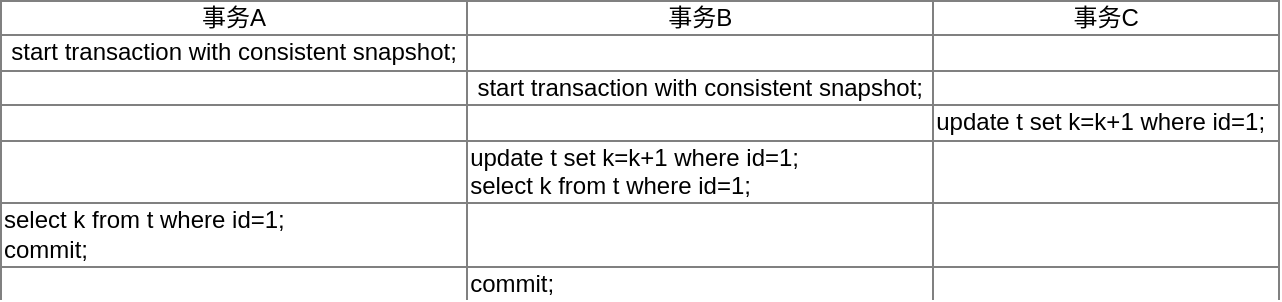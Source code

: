 <mxfile version="12.1.7" type="github" pages="1">
  <diagram id="rGmDkPTuTz0P_3TzJJ4o" name="一致性读和当前读">
    <mxGraphModel dx="772" dy="509" grid="1" gridSize="10" guides="1" tooltips="1" connect="1" arrows="1" fold="1" page="1" pageScale="1" pageWidth="827" pageHeight="1169" math="0" shadow="0">
      <root>
        <mxCell id="0"/>
        <mxCell id="1" parent="0"/>
        <mxCell id="xL55-UT9bH0eYafqDX80-1" value="&lt;table border=&quot;1&quot; width=&quot;100%&quot; style=&quot;width: 100% ; height: 100% ; border-collapse: collapse&quot;&gt;&lt;tbody&gt;&lt;tr&gt;&lt;td align=&quot;center&quot;&gt;事务A&lt;/td&gt;&lt;td align=&quot;center&quot;&gt;事务B&lt;/td&gt;&lt;td align=&quot;center&quot;&gt;事务C&lt;/td&gt;&lt;/tr&gt;&lt;tr&gt;&lt;td align=&quot;center&quot;&gt;start transaction with consistent snapshot;&lt;/td&gt;&lt;td align=&quot;center&quot;&gt;&lt;br&gt;&lt;/td&gt;&lt;td align=&quot;center&quot;&gt;&lt;/td&gt;&lt;/tr&gt;&lt;tr&gt;&lt;td align=&quot;center&quot;&gt;&lt;/td&gt;&lt;td align=&quot;center&quot;&gt;start transaction with consistent snapshot;&lt;/td&gt;&lt;td align=&quot;center&quot;&gt;&lt;/td&gt;&lt;/tr&gt;&lt;tr&gt;&lt;td&gt;&lt;br&gt;&lt;/td&gt;&lt;td&gt;&lt;br&gt;&lt;/td&gt;&lt;td&gt;update t set k=k+1 where id=1;&lt;/td&gt;&lt;/tr&gt;&lt;tr&gt;&lt;td&gt;&lt;br&gt;&lt;/td&gt;&lt;td&gt;update t set k=k+1 where id=1;&lt;br&gt;select k from t where id=1;&lt;/td&gt;&lt;td&gt;&lt;br&gt;&lt;/td&gt;&lt;/tr&gt;&lt;tr&gt;&lt;td&gt;select k from t where id=1;&lt;br&gt;commit;&lt;/td&gt;&lt;td&gt;&lt;br&gt;&lt;/td&gt;&lt;td&gt;&lt;br&gt;&lt;/td&gt;&lt;/tr&gt;&lt;tr&gt;&lt;td&gt;&lt;br&gt;&lt;/td&gt;&lt;td&gt;commit;&lt;/td&gt;&lt;td&gt;&lt;br&gt;&lt;/td&gt;&lt;/tr&gt;&lt;/tbody&gt;&lt;/table&gt;" style="text;html=1;overflow=fill;autosize=1;collapsible=0;treeFolding=0;flipH=1;fillColor=#ffffff;strokeWidth=1;strokeColor=none;" vertex="1" parent="1">
          <mxGeometry x="10" y="20" width="640" height="150" as="geometry"/>
        </mxCell>
      </root>
    </mxGraphModel>
  </diagram>
</mxfile>
